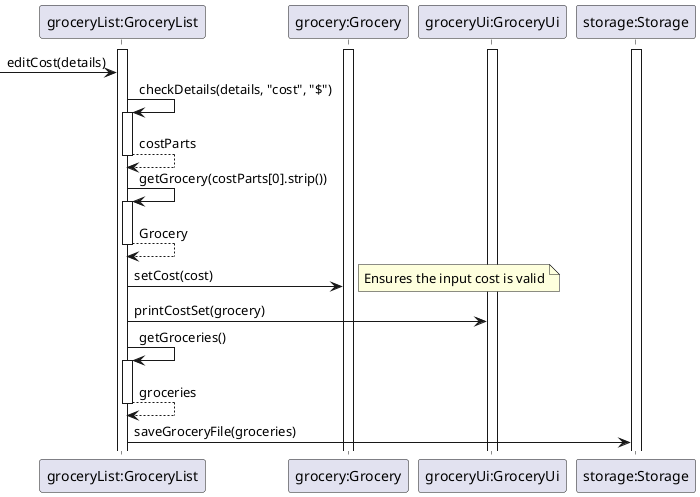 @startuml

participant "groceryList:GroceryList" as gl
participant "grocery:Grocery" as g
participant "groceryUi:GroceryUi" as ui
participant "storage:Storage" as s

activate gl
activate g
activate ui
activate s
-> gl : editCost(details)
gl -> gl:checkDetails(details, "cost", "$")
activate gl
return costParts

gl -> gl: getGrocery(costParts[0].strip())
activate gl
return Grocery

gl -> g : setCost(cost)
note right
Ensures the input cost is valid
end note

gl->ui:printCostSet(grocery)

gl -> gl : getGroceries()
activate gl
return groceries

gl -> s :saveGroceryFile(groceries)




@enduml